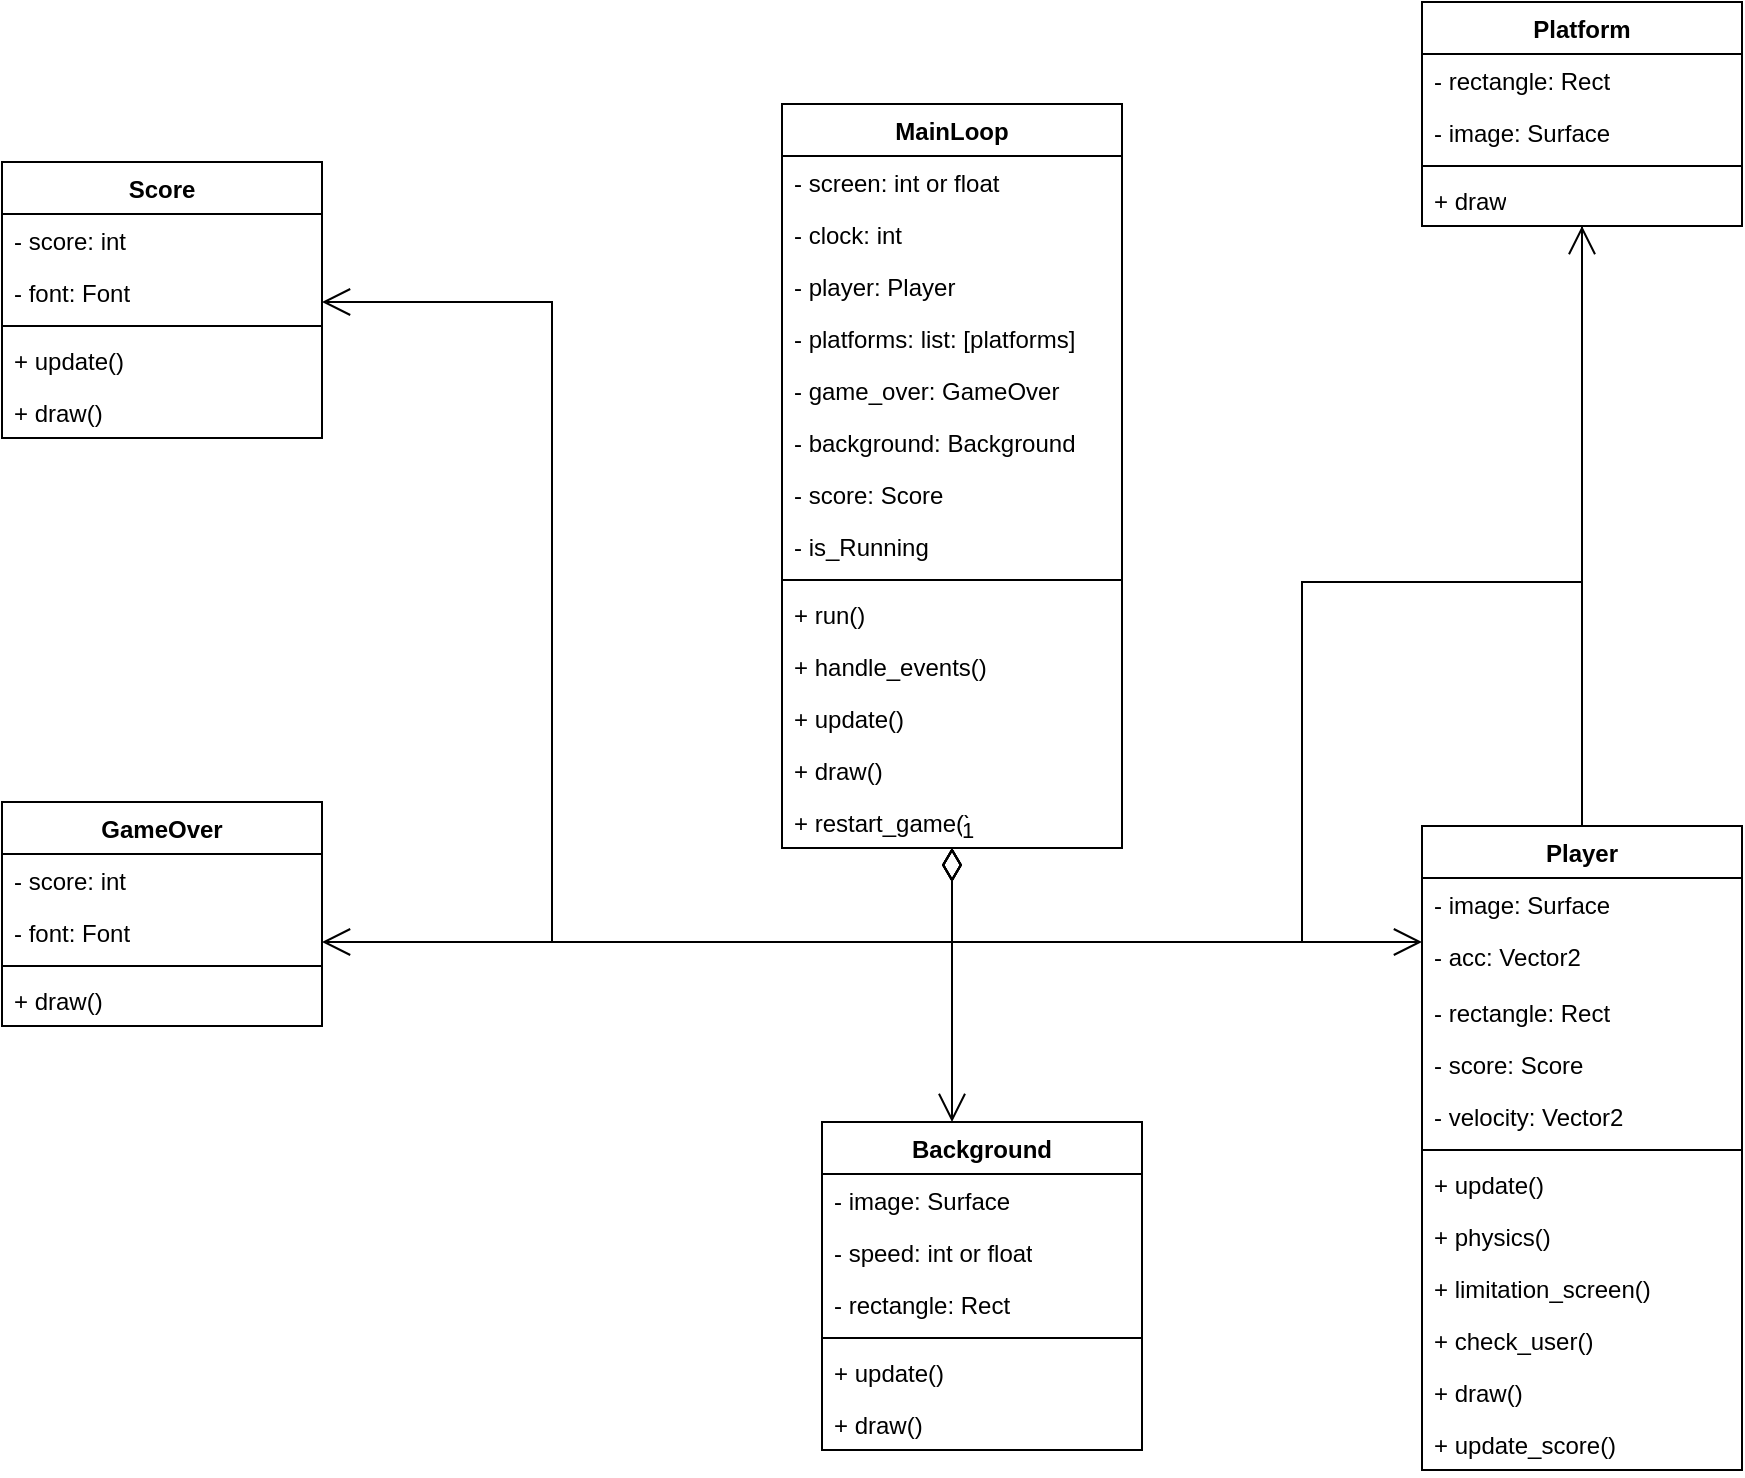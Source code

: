 <mxfile version="26.1.1">
  <diagram name="Страница — 1" id="IVMyzlhCSt0Hmt4LAvBB">
    <mxGraphModel dx="2620" dy="831" grid="1" gridSize="10" guides="1" tooltips="1" connect="1" arrows="1" fold="1" page="1" pageScale="1" pageWidth="827" pageHeight="1169" math="0" shadow="0">
      <root>
        <mxCell id="0" />
        <mxCell id="1" parent="0" />
        <mxCell id="bJW_XlLKG_D6djA7u5RB-1" value="Player" style="swimlane;fontStyle=1;align=center;verticalAlign=top;childLayout=stackLayout;horizontal=1;startSize=26;horizontalStack=0;resizeParent=1;resizeParentMax=0;resizeLast=0;collapsible=1;marginBottom=0;whiteSpace=wrap;html=1;" parent="1" vertex="1">
          <mxGeometry x="240" y="492" width="160" height="322" as="geometry" />
        </mxCell>
        <mxCell id="rA70i5Jm7CH0To9DTGqD-14" value="- image: Surface" style="text;strokeColor=none;fillColor=none;align=left;verticalAlign=top;spacingLeft=4;spacingRight=4;overflow=hidden;rotatable=0;points=[[0,0.5],[1,0.5]];portConstraint=eastwest;whiteSpace=wrap;html=1;" vertex="1" parent="bJW_XlLKG_D6djA7u5RB-1">
          <mxGeometry y="26" width="160" height="26" as="geometry" />
        </mxCell>
        <mxCell id="bJW_XlLKG_D6djA7u5RB-21" value="- acc: Vector2" style="text;strokeColor=none;fillColor=none;align=left;verticalAlign=top;spacingLeft=4;spacingRight=4;overflow=hidden;rotatable=0;points=[[0,0.5],[1,0.5]];portConstraint=eastwest;whiteSpace=wrap;html=1;" parent="bJW_XlLKG_D6djA7u5RB-1" vertex="1">
          <mxGeometry y="52" width="160" height="28" as="geometry" />
        </mxCell>
        <mxCell id="rA70i5Jm7CH0To9DTGqD-15" value="- rectangle: Rect" style="text;strokeColor=none;fillColor=none;align=left;verticalAlign=top;spacingLeft=4;spacingRight=4;overflow=hidden;rotatable=0;points=[[0,0.5],[1,0.5]];portConstraint=eastwest;whiteSpace=wrap;html=1;" vertex="1" parent="bJW_XlLKG_D6djA7u5RB-1">
          <mxGeometry y="80" width="160" height="26" as="geometry" />
        </mxCell>
        <mxCell id="rA70i5Jm7CH0To9DTGqD-16" value="- score: Score" style="text;strokeColor=none;fillColor=none;align=left;verticalAlign=top;spacingLeft=4;spacingRight=4;overflow=hidden;rotatable=0;points=[[0,0.5],[1,0.5]];portConstraint=eastwest;whiteSpace=wrap;html=1;" vertex="1" parent="bJW_XlLKG_D6djA7u5RB-1">
          <mxGeometry y="106" width="160" height="26" as="geometry" />
        </mxCell>
        <mxCell id="rA70i5Jm7CH0To9DTGqD-17" value="- velocity: Vector2" style="text;strokeColor=none;fillColor=none;align=left;verticalAlign=top;spacingLeft=4;spacingRight=4;overflow=hidden;rotatable=0;points=[[0,0.5],[1,0.5]];portConstraint=eastwest;whiteSpace=wrap;html=1;" vertex="1" parent="bJW_XlLKG_D6djA7u5RB-1">
          <mxGeometry y="132" width="160" height="26" as="geometry" />
        </mxCell>
        <mxCell id="bJW_XlLKG_D6djA7u5RB-3" value="" style="line;strokeWidth=1;fillColor=none;align=left;verticalAlign=middle;spacingTop=-1;spacingLeft=3;spacingRight=3;rotatable=0;labelPosition=right;points=[];portConstraint=eastwest;strokeColor=inherit;" parent="bJW_XlLKG_D6djA7u5RB-1" vertex="1">
          <mxGeometry y="158" width="160" height="8" as="geometry" />
        </mxCell>
        <mxCell id="bJW_XlLKG_D6djA7u5RB-4" value="+ update()" style="text;strokeColor=none;fillColor=none;align=left;verticalAlign=top;spacingLeft=4;spacingRight=4;overflow=hidden;rotatable=0;points=[[0,0.5],[1,0.5]];portConstraint=eastwest;whiteSpace=wrap;html=1;" parent="bJW_XlLKG_D6djA7u5RB-1" vertex="1">
          <mxGeometry y="166" width="160" height="26" as="geometry" />
        </mxCell>
        <mxCell id="bJW_XlLKG_D6djA7u5RB-22" value="+ physics()" style="text;strokeColor=none;fillColor=none;align=left;verticalAlign=top;spacingLeft=4;spacingRight=4;overflow=hidden;rotatable=0;points=[[0,0.5],[1,0.5]];portConstraint=eastwest;whiteSpace=wrap;html=1;" parent="bJW_XlLKG_D6djA7u5RB-1" vertex="1">
          <mxGeometry y="192" width="160" height="26" as="geometry" />
        </mxCell>
        <mxCell id="rA70i5Jm7CH0To9DTGqD-19" value="+ limitation_screen()" style="text;strokeColor=none;fillColor=none;align=left;verticalAlign=top;spacingLeft=4;spacingRight=4;overflow=hidden;rotatable=0;points=[[0,0.5],[1,0.5]];portConstraint=eastwest;whiteSpace=wrap;html=1;" vertex="1" parent="bJW_XlLKG_D6djA7u5RB-1">
          <mxGeometry y="218" width="160" height="26" as="geometry" />
        </mxCell>
        <mxCell id="rA70i5Jm7CH0To9DTGqD-20" value="+ check_user()" style="text;strokeColor=none;fillColor=none;align=left;verticalAlign=top;spacingLeft=4;spacingRight=4;overflow=hidden;rotatable=0;points=[[0,0.5],[1,0.5]];portConstraint=eastwest;whiteSpace=wrap;html=1;" vertex="1" parent="bJW_XlLKG_D6djA7u5RB-1">
          <mxGeometry y="244" width="160" height="26" as="geometry" />
        </mxCell>
        <mxCell id="rA70i5Jm7CH0To9DTGqD-22" value="+ draw()" style="text;strokeColor=none;fillColor=none;align=left;verticalAlign=top;spacingLeft=4;spacingRight=4;overflow=hidden;rotatable=0;points=[[0,0.5],[1,0.5]];portConstraint=eastwest;whiteSpace=wrap;html=1;" vertex="1" parent="bJW_XlLKG_D6djA7u5RB-1">
          <mxGeometry y="270" width="160" height="26" as="geometry" />
        </mxCell>
        <mxCell id="rA70i5Jm7CH0To9DTGqD-21" value="+ update_score()" style="text;strokeColor=none;fillColor=none;align=left;verticalAlign=top;spacingLeft=4;spacingRight=4;overflow=hidden;rotatable=0;points=[[0,0.5],[1,0.5]];portConstraint=eastwest;whiteSpace=wrap;html=1;" vertex="1" parent="bJW_XlLKG_D6djA7u5RB-1">
          <mxGeometry y="296" width="160" height="26" as="geometry" />
        </mxCell>
        <mxCell id="bJW_XlLKG_D6djA7u5RB-5" value="Platform" style="swimlane;fontStyle=1;align=center;verticalAlign=top;childLayout=stackLayout;horizontal=1;startSize=26;horizontalStack=0;resizeParent=1;resizeParentMax=0;resizeLast=0;collapsible=1;marginBottom=0;whiteSpace=wrap;html=1;" parent="1" vertex="1">
          <mxGeometry x="240" y="80" width="160" height="112" as="geometry" />
        </mxCell>
        <mxCell id="bJW_XlLKG_D6djA7u5RB-6" value="- rectangle: Rect" style="text;strokeColor=none;fillColor=none;align=left;verticalAlign=top;spacingLeft=4;spacingRight=4;overflow=hidden;rotatable=0;points=[[0,0.5],[1,0.5]];portConstraint=eastwest;whiteSpace=wrap;html=1;" parent="bJW_XlLKG_D6djA7u5RB-5" vertex="1">
          <mxGeometry y="26" width="160" height="26" as="geometry" />
        </mxCell>
        <mxCell id="bJW_XlLKG_D6djA7u5RB-24" value="- image: Surface" style="text;strokeColor=none;fillColor=none;align=left;verticalAlign=top;spacingLeft=4;spacingRight=4;overflow=hidden;rotatable=0;points=[[0,0.5],[1,0.5]];portConstraint=eastwest;whiteSpace=wrap;html=1;" parent="bJW_XlLKG_D6djA7u5RB-5" vertex="1">
          <mxGeometry y="52" width="160" height="26" as="geometry" />
        </mxCell>
        <mxCell id="bJW_XlLKG_D6djA7u5RB-7" value="" style="line;strokeWidth=1;fillColor=none;align=left;verticalAlign=middle;spacingTop=-1;spacingLeft=3;spacingRight=3;rotatable=0;labelPosition=right;points=[];portConstraint=eastwest;strokeColor=inherit;" parent="bJW_XlLKG_D6djA7u5RB-5" vertex="1">
          <mxGeometry y="78" width="160" height="8" as="geometry" />
        </mxCell>
        <mxCell id="bJW_XlLKG_D6djA7u5RB-8" value="+ draw" style="text;strokeColor=none;fillColor=none;align=left;verticalAlign=top;spacingLeft=4;spacingRight=4;overflow=hidden;rotatable=0;points=[[0,0.5],[1,0.5]];portConstraint=eastwest;whiteSpace=wrap;html=1;" parent="bJW_XlLKG_D6djA7u5RB-5" vertex="1">
          <mxGeometry y="86" width="160" height="26" as="geometry" />
        </mxCell>
        <mxCell id="bJW_XlLKG_D6djA7u5RB-9" value="MainLoop" style="swimlane;fontStyle=1;align=center;verticalAlign=top;childLayout=stackLayout;horizontal=1;startSize=26;horizontalStack=0;resizeParent=1;resizeParentMax=0;resizeLast=0;collapsible=1;marginBottom=0;whiteSpace=wrap;html=1;" parent="1" vertex="1">
          <mxGeometry x="-80" y="131" width="170" height="372" as="geometry" />
        </mxCell>
        <mxCell id="bJW_XlLKG_D6djA7u5RB-10" value="- screen: int or float" style="text;strokeColor=none;fillColor=none;align=left;verticalAlign=top;spacingLeft=4;spacingRight=4;overflow=hidden;rotatable=0;points=[[0,0.5],[1,0.5]];portConstraint=eastwest;whiteSpace=wrap;html=1;" parent="bJW_XlLKG_D6djA7u5RB-9" vertex="1">
          <mxGeometry y="26" width="170" height="26" as="geometry" />
        </mxCell>
        <mxCell id="rA70i5Jm7CH0To9DTGqD-5" value="- clock: int" style="text;strokeColor=none;fillColor=none;align=left;verticalAlign=top;spacingLeft=4;spacingRight=4;overflow=hidden;rotatable=0;points=[[0,0.5],[1,0.5]];portConstraint=eastwest;whiteSpace=wrap;html=1;" vertex="1" parent="bJW_XlLKG_D6djA7u5RB-9">
          <mxGeometry y="52" width="170" height="26" as="geometry" />
        </mxCell>
        <mxCell id="rA70i5Jm7CH0To9DTGqD-6" value="- player: Player" style="text;strokeColor=none;fillColor=none;align=left;verticalAlign=top;spacingLeft=4;spacingRight=4;overflow=hidden;rotatable=0;points=[[0,0.5],[1,0.5]];portConstraint=eastwest;whiteSpace=wrap;html=1;" vertex="1" parent="bJW_XlLKG_D6djA7u5RB-9">
          <mxGeometry y="78" width="170" height="26" as="geometry" />
        </mxCell>
        <mxCell id="rA70i5Jm7CH0To9DTGqD-8" value="- platforms: list: [platforms]" style="text;strokeColor=none;fillColor=none;align=left;verticalAlign=top;spacingLeft=4;spacingRight=4;overflow=hidden;rotatable=0;points=[[0,0.5],[1,0.5]];portConstraint=eastwest;whiteSpace=wrap;html=1;" vertex="1" parent="bJW_XlLKG_D6djA7u5RB-9">
          <mxGeometry y="104" width="170" height="26" as="geometry" />
        </mxCell>
        <mxCell id="rA70i5Jm7CH0To9DTGqD-9" value="- game_over: GameOver" style="text;strokeColor=none;fillColor=none;align=left;verticalAlign=top;spacingLeft=4;spacingRight=4;overflow=hidden;rotatable=0;points=[[0,0.5],[1,0.5]];portConstraint=eastwest;whiteSpace=wrap;html=1;" vertex="1" parent="bJW_XlLKG_D6djA7u5RB-9">
          <mxGeometry y="130" width="170" height="26" as="geometry" />
        </mxCell>
        <mxCell id="rA70i5Jm7CH0To9DTGqD-7" value="- background: Background" style="text;strokeColor=none;fillColor=none;align=left;verticalAlign=top;spacingLeft=4;spacingRight=4;overflow=hidden;rotatable=0;points=[[0,0.5],[1,0.5]];portConstraint=eastwest;whiteSpace=wrap;html=1;" vertex="1" parent="bJW_XlLKG_D6djA7u5RB-9">
          <mxGeometry y="156" width="170" height="26" as="geometry" />
        </mxCell>
        <mxCell id="rA70i5Jm7CH0To9DTGqD-10" value="- score: Score" style="text;strokeColor=none;fillColor=none;align=left;verticalAlign=top;spacingLeft=4;spacingRight=4;overflow=hidden;rotatable=0;points=[[0,0.5],[1,0.5]];portConstraint=eastwest;whiteSpace=wrap;html=1;" vertex="1" parent="bJW_XlLKG_D6djA7u5RB-9">
          <mxGeometry y="182" width="170" height="26" as="geometry" />
        </mxCell>
        <mxCell id="rA70i5Jm7CH0To9DTGqD-11" value="- is_Running" style="text;strokeColor=none;fillColor=none;align=left;verticalAlign=top;spacingLeft=4;spacingRight=4;overflow=hidden;rotatable=0;points=[[0,0.5],[1,0.5]];portConstraint=eastwest;whiteSpace=wrap;html=1;" vertex="1" parent="bJW_XlLKG_D6djA7u5RB-9">
          <mxGeometry y="208" width="170" height="26" as="geometry" />
        </mxCell>
        <mxCell id="bJW_XlLKG_D6djA7u5RB-11" value="" style="line;strokeWidth=1;fillColor=none;align=left;verticalAlign=middle;spacingTop=-1;spacingLeft=3;spacingRight=3;rotatable=0;labelPosition=right;points=[];portConstraint=eastwest;strokeColor=inherit;" parent="bJW_XlLKG_D6djA7u5RB-9" vertex="1">
          <mxGeometry y="234" width="170" height="8" as="geometry" />
        </mxCell>
        <mxCell id="bJW_XlLKG_D6djA7u5RB-25" value="+ run()" style="text;strokeColor=none;fillColor=none;align=left;verticalAlign=top;spacingLeft=4;spacingRight=4;overflow=hidden;rotatable=0;points=[[0,0.5],[1,0.5]];portConstraint=eastwest;whiteSpace=wrap;html=1;" parent="bJW_XlLKG_D6djA7u5RB-9" vertex="1">
          <mxGeometry y="242" width="170" height="26" as="geometry" />
        </mxCell>
        <mxCell id="bJW_XlLKG_D6djA7u5RB-26" value="+ handle_events()" style="text;strokeColor=none;fillColor=none;align=left;verticalAlign=top;spacingLeft=4;spacingRight=4;overflow=hidden;rotatable=0;points=[[0,0.5],[1,0.5]];portConstraint=eastwest;whiteSpace=wrap;html=1;" parent="bJW_XlLKG_D6djA7u5RB-9" vertex="1">
          <mxGeometry y="268" width="170" height="26" as="geometry" />
        </mxCell>
        <mxCell id="bJW_XlLKG_D6djA7u5RB-12" value="+ update()" style="text;strokeColor=none;fillColor=none;align=left;verticalAlign=top;spacingLeft=4;spacingRight=4;overflow=hidden;rotatable=0;points=[[0,0.5],[1,0.5]];portConstraint=eastwest;whiteSpace=wrap;html=1;" parent="bJW_XlLKG_D6djA7u5RB-9" vertex="1">
          <mxGeometry y="294" width="170" height="26" as="geometry" />
        </mxCell>
        <mxCell id="rA70i5Jm7CH0To9DTGqD-13" value="+ draw()" style="text;strokeColor=none;fillColor=none;align=left;verticalAlign=top;spacingLeft=4;spacingRight=4;overflow=hidden;rotatable=0;points=[[0,0.5],[1,0.5]];portConstraint=eastwest;whiteSpace=wrap;html=1;" vertex="1" parent="bJW_XlLKG_D6djA7u5RB-9">
          <mxGeometry y="320" width="170" height="26" as="geometry" />
        </mxCell>
        <mxCell id="rA70i5Jm7CH0To9DTGqD-12" value="+ restart_game()" style="text;strokeColor=none;fillColor=none;align=left;verticalAlign=top;spacingLeft=4;spacingRight=4;overflow=hidden;rotatable=0;points=[[0,0.5],[1,0.5]];portConstraint=eastwest;whiteSpace=wrap;html=1;" vertex="1" parent="bJW_XlLKG_D6djA7u5RB-9">
          <mxGeometry y="346" width="170" height="26" as="geometry" />
        </mxCell>
        <mxCell id="bJW_XlLKG_D6djA7u5RB-13" value="Background" style="swimlane;fontStyle=1;align=center;verticalAlign=top;childLayout=stackLayout;horizontal=1;startSize=26;horizontalStack=0;resizeParent=1;resizeParentMax=0;resizeLast=0;collapsible=1;marginBottom=0;whiteSpace=wrap;html=1;" parent="1" vertex="1">
          <mxGeometry x="-60" y="640" width="160" height="164" as="geometry" />
        </mxCell>
        <mxCell id="bJW_XlLKG_D6djA7u5RB-14" value="- image: Surface" style="text;strokeColor=none;fillColor=none;align=left;verticalAlign=top;spacingLeft=4;spacingRight=4;overflow=hidden;rotatable=0;points=[[0,0.5],[1,0.5]];portConstraint=eastwest;whiteSpace=wrap;html=1;" parent="bJW_XlLKG_D6djA7u5RB-13" vertex="1">
          <mxGeometry y="26" width="160" height="26" as="geometry" />
        </mxCell>
        <mxCell id="rA70i5Jm7CH0To9DTGqD-25" value="- speed: int or float" style="text;strokeColor=none;fillColor=none;align=left;verticalAlign=top;spacingLeft=4;spacingRight=4;overflow=hidden;rotatable=0;points=[[0,0.5],[1,0.5]];portConstraint=eastwest;whiteSpace=wrap;html=1;" vertex="1" parent="bJW_XlLKG_D6djA7u5RB-13">
          <mxGeometry y="52" width="160" height="26" as="geometry" />
        </mxCell>
        <mxCell id="rA70i5Jm7CH0To9DTGqD-24" value="- rectangle: Rect" style="text;strokeColor=none;fillColor=none;align=left;verticalAlign=top;spacingLeft=4;spacingRight=4;overflow=hidden;rotatable=0;points=[[0,0.5],[1,0.5]];portConstraint=eastwest;whiteSpace=wrap;html=1;" vertex="1" parent="bJW_XlLKG_D6djA7u5RB-13">
          <mxGeometry y="78" width="160" height="26" as="geometry" />
        </mxCell>
        <mxCell id="bJW_XlLKG_D6djA7u5RB-15" value="" style="line;strokeWidth=1;fillColor=none;align=left;verticalAlign=middle;spacingTop=-1;spacingLeft=3;spacingRight=3;rotatable=0;labelPosition=right;points=[];portConstraint=eastwest;strokeColor=inherit;" parent="bJW_XlLKG_D6djA7u5RB-13" vertex="1">
          <mxGeometry y="104" width="160" height="8" as="geometry" />
        </mxCell>
        <mxCell id="rA70i5Jm7CH0To9DTGqD-26" value="+ update()" style="text;strokeColor=none;fillColor=none;align=left;verticalAlign=top;spacingLeft=4;spacingRight=4;overflow=hidden;rotatable=0;points=[[0,0.5],[1,0.5]];portConstraint=eastwest;whiteSpace=wrap;html=1;" vertex="1" parent="bJW_XlLKG_D6djA7u5RB-13">
          <mxGeometry y="112" width="160" height="26" as="geometry" />
        </mxCell>
        <mxCell id="bJW_XlLKG_D6djA7u5RB-16" value="+ draw()" style="text;strokeColor=none;fillColor=none;align=left;verticalAlign=top;spacingLeft=4;spacingRight=4;overflow=hidden;rotatable=0;points=[[0,0.5],[1,0.5]];portConstraint=eastwest;whiteSpace=wrap;html=1;" parent="bJW_XlLKG_D6djA7u5RB-13" vertex="1">
          <mxGeometry y="138" width="160" height="26" as="geometry" />
        </mxCell>
        <mxCell id="rA70i5Jm7CH0To9DTGqD-1" value="Score" style="swimlane;fontStyle=1;align=center;verticalAlign=top;childLayout=stackLayout;horizontal=1;startSize=26;horizontalStack=0;resizeParent=1;resizeParentMax=0;resizeLast=0;collapsible=1;marginBottom=0;whiteSpace=wrap;html=1;" vertex="1" parent="1">
          <mxGeometry x="-470" y="160" width="160" height="138" as="geometry" />
        </mxCell>
        <mxCell id="rA70i5Jm7CH0To9DTGqD-2" value="- score: int" style="text;strokeColor=none;fillColor=none;align=left;verticalAlign=top;spacingLeft=4;spacingRight=4;overflow=hidden;rotatable=0;points=[[0,0.5],[1,0.5]];portConstraint=eastwest;whiteSpace=wrap;html=1;" vertex="1" parent="rA70i5Jm7CH0To9DTGqD-1">
          <mxGeometry y="26" width="160" height="26" as="geometry" />
        </mxCell>
        <mxCell id="rA70i5Jm7CH0To9DTGqD-28" value="- font: Font" style="text;strokeColor=none;fillColor=none;align=left;verticalAlign=top;spacingLeft=4;spacingRight=4;overflow=hidden;rotatable=0;points=[[0,0.5],[1,0.5]];portConstraint=eastwest;whiteSpace=wrap;html=1;" vertex="1" parent="rA70i5Jm7CH0To9DTGqD-1">
          <mxGeometry y="52" width="160" height="26" as="geometry" />
        </mxCell>
        <mxCell id="rA70i5Jm7CH0To9DTGqD-3" value="" style="line;strokeWidth=1;fillColor=none;align=left;verticalAlign=middle;spacingTop=-1;spacingLeft=3;spacingRight=3;rotatable=0;labelPosition=right;points=[];portConstraint=eastwest;strokeColor=inherit;" vertex="1" parent="rA70i5Jm7CH0To9DTGqD-1">
          <mxGeometry y="78" width="160" height="8" as="geometry" />
        </mxCell>
        <mxCell id="rA70i5Jm7CH0To9DTGqD-4" value="+ update()" style="text;strokeColor=none;fillColor=none;align=left;verticalAlign=top;spacingLeft=4;spacingRight=4;overflow=hidden;rotatable=0;points=[[0,0.5],[1,0.5]];portConstraint=eastwest;whiteSpace=wrap;html=1;" vertex="1" parent="rA70i5Jm7CH0To9DTGqD-1">
          <mxGeometry y="86" width="160" height="26" as="geometry" />
        </mxCell>
        <mxCell id="rA70i5Jm7CH0To9DTGqD-27" value="+ draw()" style="text;strokeColor=none;fillColor=none;align=left;verticalAlign=top;spacingLeft=4;spacingRight=4;overflow=hidden;rotatable=0;points=[[0,0.5],[1,0.5]];portConstraint=eastwest;whiteSpace=wrap;html=1;" vertex="1" parent="rA70i5Jm7CH0To9DTGqD-1">
          <mxGeometry y="112" width="160" height="26" as="geometry" />
        </mxCell>
        <mxCell id="rA70i5Jm7CH0To9DTGqD-29" value="GameOver" style="swimlane;fontStyle=1;align=center;verticalAlign=top;childLayout=stackLayout;horizontal=1;startSize=26;horizontalStack=0;resizeParent=1;resizeParentMax=0;resizeLast=0;collapsible=1;marginBottom=0;whiteSpace=wrap;html=1;" vertex="1" parent="1">
          <mxGeometry x="-470" y="480" width="160" height="112" as="geometry" />
        </mxCell>
        <mxCell id="rA70i5Jm7CH0To9DTGqD-30" value="- score: int" style="text;strokeColor=none;fillColor=none;align=left;verticalAlign=top;spacingLeft=4;spacingRight=4;overflow=hidden;rotatable=0;points=[[0,0.5],[1,0.5]];portConstraint=eastwest;whiteSpace=wrap;html=1;" vertex="1" parent="rA70i5Jm7CH0To9DTGqD-29">
          <mxGeometry y="26" width="160" height="26" as="geometry" />
        </mxCell>
        <mxCell id="rA70i5Jm7CH0To9DTGqD-31" value="- font: Font" style="text;strokeColor=none;fillColor=none;align=left;verticalAlign=top;spacingLeft=4;spacingRight=4;overflow=hidden;rotatable=0;points=[[0,0.5],[1,0.5]];portConstraint=eastwest;whiteSpace=wrap;html=1;" vertex="1" parent="rA70i5Jm7CH0To9DTGqD-29">
          <mxGeometry y="52" width="160" height="26" as="geometry" />
        </mxCell>
        <mxCell id="rA70i5Jm7CH0To9DTGqD-32" value="" style="line;strokeWidth=1;fillColor=none;align=left;verticalAlign=middle;spacingTop=-1;spacingLeft=3;spacingRight=3;rotatable=0;labelPosition=right;points=[];portConstraint=eastwest;strokeColor=inherit;" vertex="1" parent="rA70i5Jm7CH0To9DTGqD-29">
          <mxGeometry y="78" width="160" height="8" as="geometry" />
        </mxCell>
        <mxCell id="rA70i5Jm7CH0To9DTGqD-34" value="+ draw()" style="text;strokeColor=none;fillColor=none;align=left;verticalAlign=top;spacingLeft=4;spacingRight=4;overflow=hidden;rotatable=0;points=[[0,0.5],[1,0.5]];portConstraint=eastwest;whiteSpace=wrap;html=1;" vertex="1" parent="rA70i5Jm7CH0To9DTGqD-29">
          <mxGeometry y="86" width="160" height="26" as="geometry" />
        </mxCell>
        <mxCell id="rA70i5Jm7CH0To9DTGqD-35" value="" style="endArrow=none;html=1;edgeStyle=orthogonalEdgeStyle;rounded=0;" edge="1" parent="1" source="bJW_XlLKG_D6djA7u5RB-5" target="bJW_XlLKG_D6djA7u5RB-1">
          <mxGeometry relative="1" as="geometry">
            <mxPoint x="210" y="470" as="sourcePoint" />
            <mxPoint x="370" y="470" as="targetPoint" />
          </mxGeometry>
        </mxCell>
        <mxCell id="rA70i5Jm7CH0To9DTGqD-40" value="1" style="endArrow=open;html=1;endSize=12;startArrow=diamondThin;startSize=14;startFill=0;edgeStyle=orthogonalEdgeStyle;align=left;verticalAlign=bottom;rounded=0;" edge="1" parent="1" source="bJW_XlLKG_D6djA7u5RB-9" target="rA70i5Jm7CH0To9DTGqD-1">
          <mxGeometry x="-1" y="3" relative="1" as="geometry">
            <mxPoint x="130" y="400" as="sourcePoint" />
            <mxPoint x="290" y="400" as="targetPoint" />
            <Array as="points">
              <mxPoint x="5" y="550" />
              <mxPoint x="-195" y="550" />
              <mxPoint x="-195" y="230" />
            </Array>
          </mxGeometry>
        </mxCell>
        <mxCell id="rA70i5Jm7CH0To9DTGqD-41" value="1" style="endArrow=open;html=1;endSize=12;startArrow=diamondThin;startSize=14;startFill=0;edgeStyle=orthogonalEdgeStyle;align=left;verticalAlign=bottom;rounded=0;" edge="1" parent="1" source="bJW_XlLKG_D6djA7u5RB-9" target="rA70i5Jm7CH0To9DTGqD-29">
          <mxGeometry x="-1" y="3" relative="1" as="geometry">
            <mxPoint x="-80" y="317" as="sourcePoint" />
            <mxPoint x="-450" y="960" as="targetPoint" />
            <Array as="points">
              <mxPoint x="5" y="550" />
            </Array>
          </mxGeometry>
        </mxCell>
        <mxCell id="rA70i5Jm7CH0To9DTGqD-43" value="1" style="endArrow=open;html=1;endSize=12;startArrow=diamondThin;startSize=14;startFill=0;edgeStyle=orthogonalEdgeStyle;align=left;verticalAlign=bottom;rounded=0;" edge="1" parent="1" source="bJW_XlLKG_D6djA7u5RB-9" target="bJW_XlLKG_D6djA7u5RB-13">
          <mxGeometry x="-1" y="3" relative="1" as="geometry">
            <mxPoint x="130" y="520" as="sourcePoint" />
            <mxPoint x="290" y="520" as="targetPoint" />
            <Array as="points">
              <mxPoint x="5" y="610" />
              <mxPoint x="5" y="610" />
            </Array>
          </mxGeometry>
        </mxCell>
        <mxCell id="rA70i5Jm7CH0To9DTGqD-44" value="1" style="endArrow=open;html=1;endSize=12;startArrow=diamondThin;startSize=14;startFill=0;edgeStyle=orthogonalEdgeStyle;align=left;verticalAlign=bottom;rounded=0;" edge="1" parent="1" source="bJW_XlLKG_D6djA7u5RB-9" target="bJW_XlLKG_D6djA7u5RB-1">
          <mxGeometry x="-1" y="3" relative="1" as="geometry">
            <mxPoint x="150" y="720" as="sourcePoint" />
            <mxPoint x="310" y="720" as="targetPoint" />
            <Array as="points">
              <mxPoint x="5" y="550" />
            </Array>
          </mxGeometry>
        </mxCell>
        <mxCell id="rA70i5Jm7CH0To9DTGqD-46" value="1" style="endArrow=open;html=1;endSize=12;startArrow=diamondThin;startSize=14;startFill=0;edgeStyle=orthogonalEdgeStyle;align=left;verticalAlign=bottom;rounded=0;" edge="1" parent="1" source="bJW_XlLKG_D6djA7u5RB-9" target="bJW_XlLKG_D6djA7u5RB-5">
          <mxGeometry x="-1" y="3" relative="1" as="geometry">
            <mxPoint x="110" y="380" as="sourcePoint" />
            <mxPoint x="270" y="380" as="targetPoint" />
            <Array as="points">
              <mxPoint x="5" y="550" />
              <mxPoint x="180" y="550" />
              <mxPoint x="180" y="370" />
              <mxPoint x="320" y="370" />
            </Array>
          </mxGeometry>
        </mxCell>
      </root>
    </mxGraphModel>
  </diagram>
</mxfile>
